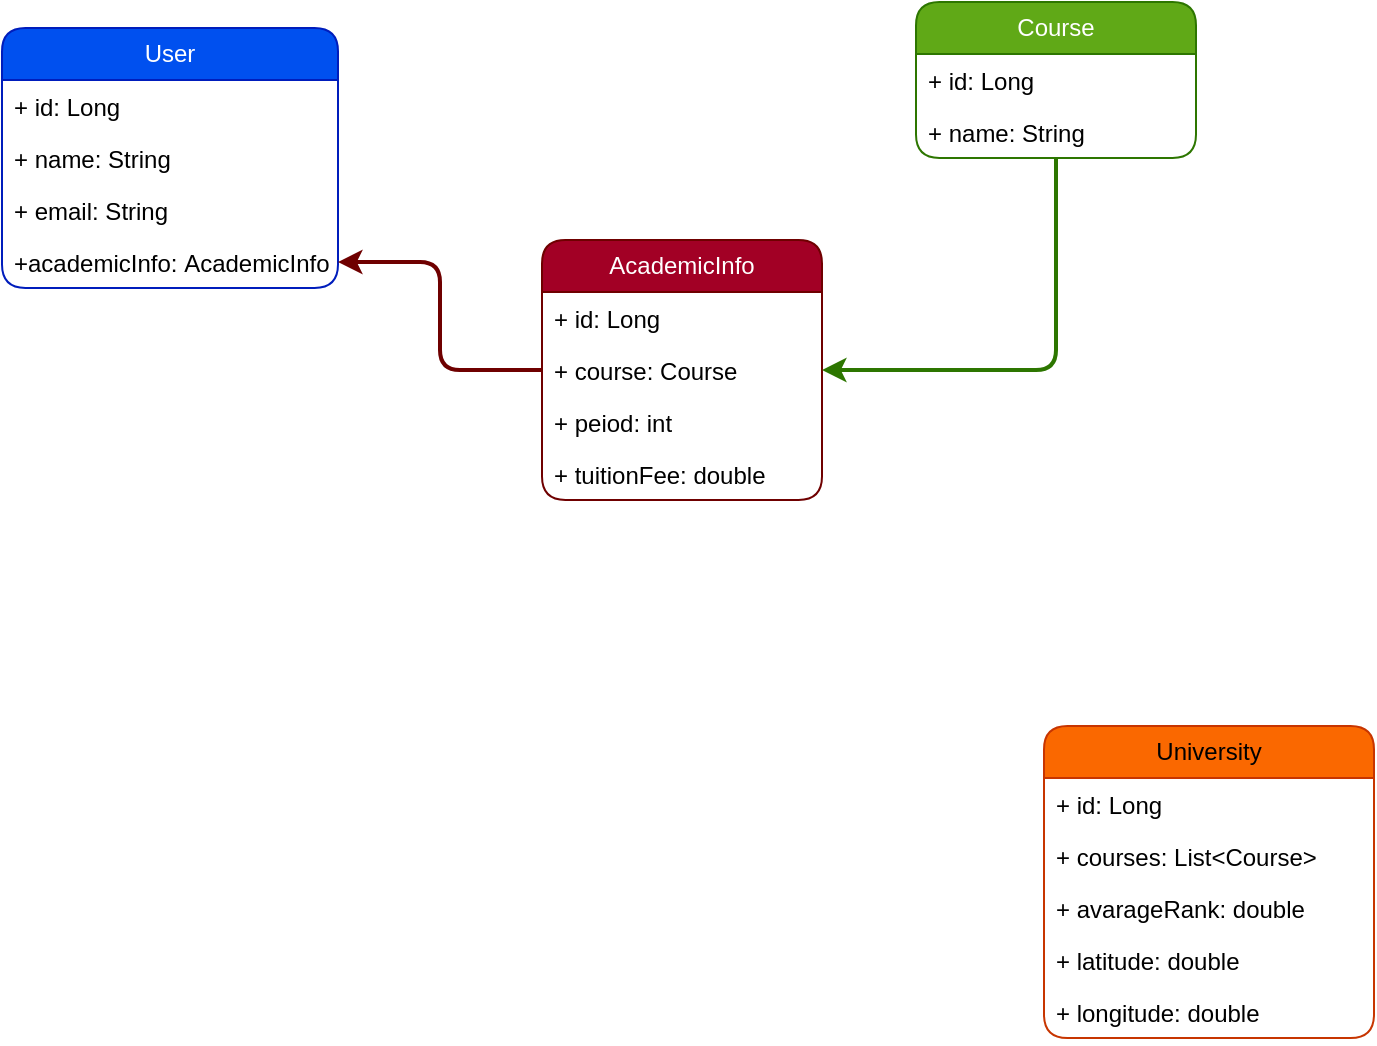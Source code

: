 <mxfile version="26.1.1">
  <diagram name="Página-1" id="Cqr7dzjxiVYe6bI_KbVx">
    <mxGraphModel dx="1834" dy="1180" grid="0" gridSize="10" guides="1" tooltips="1" connect="1" arrows="1" fold="1" page="0" pageScale="1" pageWidth="827" pageHeight="1169" math="0" shadow="0">
      <root>
        <mxCell id="0" />
        <mxCell id="1" parent="0" />
        <mxCell id="s6dgGAL5ziLIxhIKajz9-5" value="User" style="swimlane;fontStyle=0;childLayout=stackLayout;horizontal=1;startSize=26;fillColor=#0050ef;horizontalStack=0;resizeParent=1;resizeParentMax=0;resizeLast=0;collapsible=1;marginBottom=0;whiteSpace=wrap;html=1;rounded=1;fontColor=#ffffff;strokeColor=#001DBC;" parent="1" vertex="1">
          <mxGeometry x="-176" y="-258" width="168" height="130" as="geometry">
            <mxRectangle x="-26" y="-60" width="60" height="26" as="alternateBounds" />
          </mxGeometry>
        </mxCell>
        <mxCell id="s6dgGAL5ziLIxhIKajz9-6" value="+ id: Long" style="text;strokeColor=none;fillColor=none;align=left;verticalAlign=top;spacingLeft=4;spacingRight=4;overflow=hidden;rotatable=0;points=[[0,0.5],[1,0.5]];portConstraint=eastwest;whiteSpace=wrap;html=1;rounded=1;" parent="s6dgGAL5ziLIxhIKajz9-5" vertex="1">
          <mxGeometry y="26" width="168" height="26" as="geometry" />
        </mxCell>
        <mxCell id="s6dgGAL5ziLIxhIKajz9-7" value="+ name: String" style="text;strokeColor=none;fillColor=none;align=left;verticalAlign=top;spacingLeft=4;spacingRight=4;overflow=hidden;rotatable=0;points=[[0,0.5],[1,0.5]];portConstraint=eastwest;whiteSpace=wrap;html=1;rounded=1;" parent="s6dgGAL5ziLIxhIKajz9-5" vertex="1">
          <mxGeometry y="52" width="168" height="26" as="geometry" />
        </mxCell>
        <mxCell id="s6dgGAL5ziLIxhIKajz9-8" value="+ email: String" style="text;strokeColor=none;fillColor=none;align=left;verticalAlign=top;spacingLeft=4;spacingRight=4;overflow=hidden;rotatable=0;points=[[0,0.5],[1,0.5]];portConstraint=eastwest;whiteSpace=wrap;html=1;rounded=1;" parent="s6dgGAL5ziLIxhIKajz9-5" vertex="1">
          <mxGeometry y="78" width="168" height="26" as="geometry" />
        </mxCell>
        <mxCell id="fWeYtY6uwXe9H0jsyh2D-9" value="+academicInfo:&amp;nbsp;&lt;span style=&quot;text-align: center;&quot;&gt;AcademicInfo&lt;/span&gt;" style="text;strokeColor=none;fillColor=none;align=left;verticalAlign=top;spacingLeft=4;spacingRight=4;overflow=hidden;rotatable=0;points=[[0,0.5],[1,0.5]];portConstraint=eastwest;whiteSpace=wrap;html=1;rounded=1;" vertex="1" parent="s6dgGAL5ziLIxhIKajz9-5">
          <mxGeometry y="104" width="168" height="26" as="geometry" />
        </mxCell>
        <mxCell id="fWeYtY6uwXe9H0jsyh2D-16" style="edgeStyle=orthogonalEdgeStyle;rounded=1;orthogonalLoop=1;jettySize=auto;html=1;strokeColor=#6F0000;curved=0;fillColor=#a20025;strokeWidth=2;" edge="1" parent="1" source="fWeYtY6uwXe9H0jsyh2D-5" target="fWeYtY6uwXe9H0jsyh2D-9">
          <mxGeometry relative="1" as="geometry" />
        </mxCell>
        <mxCell id="fWeYtY6uwXe9H0jsyh2D-5" value="AcademicInfo" style="swimlane;fontStyle=0;childLayout=stackLayout;horizontal=1;startSize=26;fillColor=#a20025;horizontalStack=0;resizeParent=1;resizeParentMax=0;resizeLast=0;collapsible=1;marginBottom=0;whiteSpace=wrap;html=1;rounded=1;fontColor=#ffffff;strokeColor=#6F0000;" vertex="1" parent="1">
          <mxGeometry x="94" y="-152" width="140" height="130" as="geometry">
            <mxRectangle x="388" y="-18" width="108" height="26" as="alternateBounds" />
          </mxGeometry>
        </mxCell>
        <mxCell id="fWeYtY6uwXe9H0jsyh2D-6" value="+ id: Long" style="text;strokeColor=none;fillColor=none;align=left;verticalAlign=top;spacingLeft=4;spacingRight=4;overflow=hidden;rotatable=0;points=[[0,0.5],[1,0.5]];portConstraint=eastwest;whiteSpace=wrap;html=1;rounded=1;" vertex="1" parent="fWeYtY6uwXe9H0jsyh2D-5">
          <mxGeometry y="26" width="140" height="26" as="geometry" />
        </mxCell>
        <mxCell id="fWeYtY6uwXe9H0jsyh2D-8" value="+ course: Course" style="text;strokeColor=none;fillColor=none;align=left;verticalAlign=top;spacingLeft=4;spacingRight=4;overflow=hidden;rotatable=0;points=[[0,0.5],[1,0.5]];portConstraint=eastwest;whiteSpace=wrap;html=1;rounded=1;" vertex="1" parent="fWeYtY6uwXe9H0jsyh2D-5">
          <mxGeometry y="52" width="140" height="26" as="geometry" />
        </mxCell>
        <mxCell id="fWeYtY6uwXe9H0jsyh2D-7" value="+ peiod: int" style="text;strokeColor=none;fillColor=none;align=left;verticalAlign=top;spacingLeft=4;spacingRight=4;overflow=hidden;rotatable=0;points=[[0,0.5],[1,0.5]];portConstraint=eastwest;whiteSpace=wrap;html=1;rounded=1;" vertex="1" parent="fWeYtY6uwXe9H0jsyh2D-5">
          <mxGeometry y="78" width="140" height="26" as="geometry" />
        </mxCell>
        <mxCell id="fWeYtY6uwXe9H0jsyh2D-15" value="+ tuitionFee: double" style="text;strokeColor=none;fillColor=none;align=left;verticalAlign=top;spacingLeft=4;spacingRight=4;overflow=hidden;rotatable=0;points=[[0,0.5],[1,0.5]];portConstraint=eastwest;whiteSpace=wrap;html=1;rounded=1;" vertex="1" parent="fWeYtY6uwXe9H0jsyh2D-5">
          <mxGeometry y="104" width="140" height="26" as="geometry" />
        </mxCell>
        <mxCell id="fWeYtY6uwXe9H0jsyh2D-17" style="edgeStyle=orthogonalEdgeStyle;rounded=1;orthogonalLoop=1;jettySize=auto;html=1;entryX=1;entryY=0.5;entryDx=0;entryDy=0;fillColor=#60a917;strokeColor=#2D7600;strokeWidth=2;" edge="1" parent="1" source="fWeYtY6uwXe9H0jsyh2D-10" target="fWeYtY6uwXe9H0jsyh2D-8">
          <mxGeometry relative="1" as="geometry" />
        </mxCell>
        <mxCell id="fWeYtY6uwXe9H0jsyh2D-10" value="Course" style="swimlane;fontStyle=0;childLayout=stackLayout;horizontal=1;startSize=26;fillColor=#60a917;horizontalStack=0;resizeParent=1;resizeParentMax=0;resizeLast=0;collapsible=1;marginBottom=0;whiteSpace=wrap;html=1;rounded=1;fontColor=#ffffff;strokeColor=#2D7600;" vertex="1" parent="1">
          <mxGeometry x="281" y="-271" width="140" height="78" as="geometry">
            <mxRectangle x="468" y="-210" width="74" height="26" as="alternateBounds" />
          </mxGeometry>
        </mxCell>
        <mxCell id="fWeYtY6uwXe9H0jsyh2D-11" value="+ id: Long" style="text;strokeColor=none;fillColor=none;align=left;verticalAlign=top;spacingLeft=4;spacingRight=4;overflow=hidden;rotatable=0;points=[[0,0.5],[1,0.5]];portConstraint=eastwest;whiteSpace=wrap;html=1;rounded=1;" vertex="1" parent="fWeYtY6uwXe9H0jsyh2D-10">
          <mxGeometry y="26" width="140" height="26" as="geometry" />
        </mxCell>
        <mxCell id="fWeYtY6uwXe9H0jsyh2D-12" value="+ name: String" style="text;strokeColor=none;fillColor=none;align=left;verticalAlign=top;spacingLeft=4;spacingRight=4;overflow=hidden;rotatable=0;points=[[0,0.5],[1,0.5]];portConstraint=eastwest;whiteSpace=wrap;html=1;rounded=1;" vertex="1" parent="fWeYtY6uwXe9H0jsyh2D-10">
          <mxGeometry y="52" width="140" height="26" as="geometry" />
        </mxCell>
        <mxCell id="fWeYtY6uwXe9H0jsyh2D-20" value="University" style="swimlane;fontStyle=0;childLayout=stackLayout;horizontal=1;startSize=26;fillColor=#fa6800;horizontalStack=0;resizeParent=1;resizeParentMax=0;resizeLast=0;collapsible=1;marginBottom=0;whiteSpace=wrap;html=1;rounded=1;strokeColor=#C73500;fontColor=#000000;" vertex="1" parent="1">
          <mxGeometry x="345" y="91" width="165" height="156" as="geometry">
            <mxRectangle x="388" y="-18" width="108" height="26" as="alternateBounds" />
          </mxGeometry>
        </mxCell>
        <mxCell id="fWeYtY6uwXe9H0jsyh2D-21" value="+ id: Long" style="text;strokeColor=none;fillColor=none;align=left;verticalAlign=top;spacingLeft=4;spacingRight=4;overflow=hidden;rotatable=0;points=[[0,0.5],[1,0.5]];portConstraint=eastwest;whiteSpace=wrap;html=1;rounded=1;" vertex="1" parent="fWeYtY6uwXe9H0jsyh2D-20">
          <mxGeometry y="26" width="165" height="26" as="geometry" />
        </mxCell>
        <mxCell id="fWeYtY6uwXe9H0jsyh2D-22" value="+ courses: List&amp;lt;Course&amp;gt;" style="text;strokeColor=none;fillColor=none;align=left;verticalAlign=top;spacingLeft=4;spacingRight=4;overflow=hidden;rotatable=0;points=[[0,0.5],[1,0.5]];portConstraint=eastwest;whiteSpace=wrap;html=1;rounded=1;" vertex="1" parent="fWeYtY6uwXe9H0jsyh2D-20">
          <mxGeometry y="52" width="165" height="26" as="geometry" />
        </mxCell>
        <mxCell id="fWeYtY6uwXe9H0jsyh2D-25" value="+ avarageRank: double" style="text;strokeColor=none;fillColor=none;align=left;verticalAlign=top;spacingLeft=4;spacingRight=4;overflow=hidden;rotatable=0;points=[[0,0.5],[1,0.5]];portConstraint=eastwest;whiteSpace=wrap;html=1;rounded=1;" vertex="1" parent="fWeYtY6uwXe9H0jsyh2D-20">
          <mxGeometry y="78" width="165" height="26" as="geometry" />
        </mxCell>
        <mxCell id="fWeYtY6uwXe9H0jsyh2D-23" value="+ latitude: double" style="text;strokeColor=none;fillColor=none;align=left;verticalAlign=top;spacingLeft=4;spacingRight=4;overflow=hidden;rotatable=0;points=[[0,0.5],[1,0.5]];portConstraint=eastwest;whiteSpace=wrap;html=1;rounded=1;" vertex="1" parent="fWeYtY6uwXe9H0jsyh2D-20">
          <mxGeometry y="104" width="165" height="26" as="geometry" />
        </mxCell>
        <mxCell id="fWeYtY6uwXe9H0jsyh2D-26" value="+ longitude: double" style="text;strokeColor=none;fillColor=none;align=left;verticalAlign=top;spacingLeft=4;spacingRight=4;overflow=hidden;rotatable=0;points=[[0,0.5],[1,0.5]];portConstraint=eastwest;whiteSpace=wrap;html=1;rounded=1;" vertex="1" parent="fWeYtY6uwXe9H0jsyh2D-20">
          <mxGeometry y="130" width="165" height="26" as="geometry" />
        </mxCell>
      </root>
    </mxGraphModel>
  </diagram>
</mxfile>
